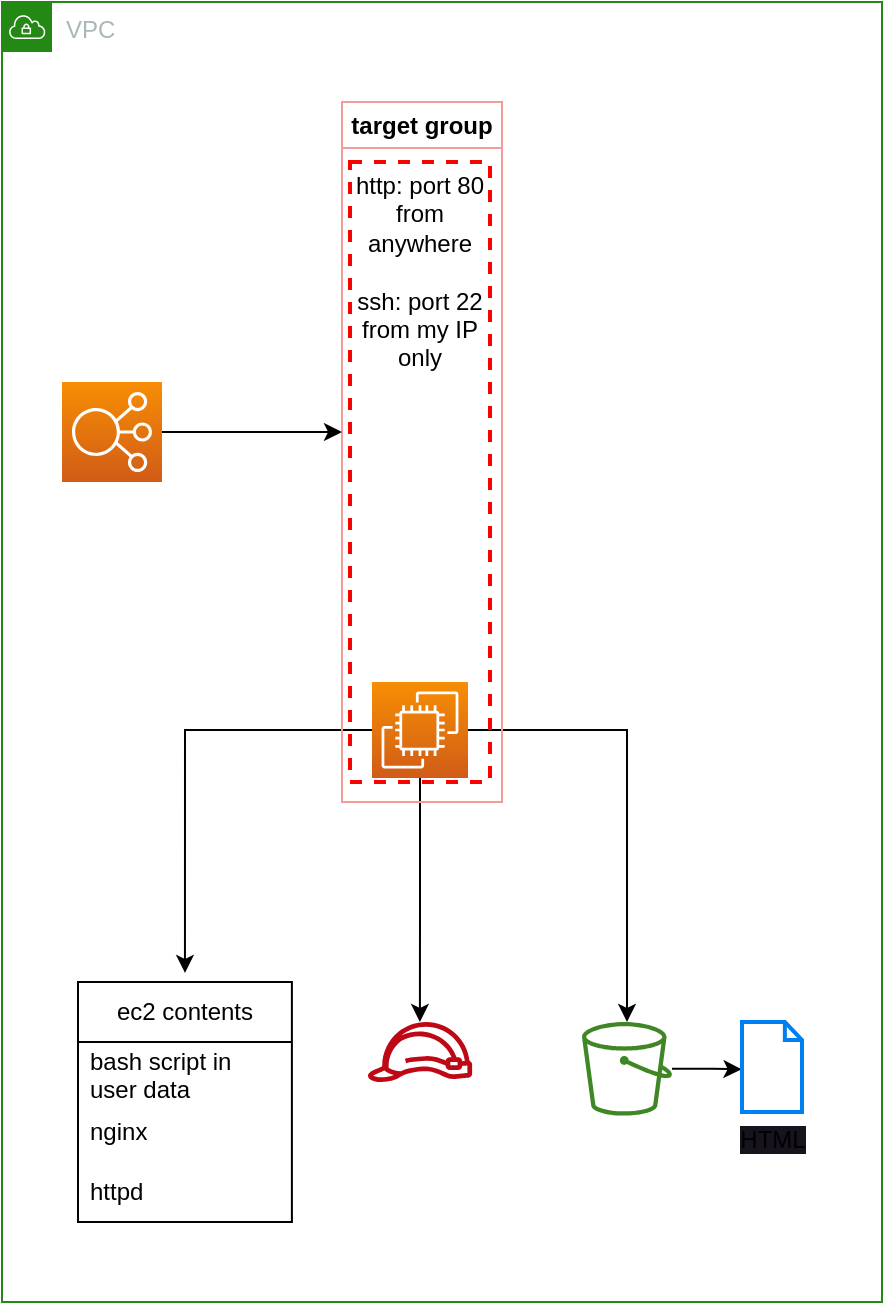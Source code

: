 <mxfile version="21.3.2" type="github">
  <diagram name="Page-1" id="o9OpNEliba4YvQ79UcyO">
    <mxGraphModel dx="1999" dy="797" grid="1" gridSize="10" guides="1" tooltips="1" connect="1" arrows="1" fold="1" page="1" pageScale="1" pageWidth="1169" pageHeight="827" math="0" shadow="0">
      <root>
        <mxCell id="0" />
        <mxCell id="1" parent="0" />
        <mxCell id="w9MGb8YUcGZBoYfw7rfo-84" value="VPC" style="points=[[0,0],[0.25,0],[0.5,0],[0.75,0],[1,0],[1,0.25],[1,0.5],[1,0.75],[1,1],[0.75,1],[0.5,1],[0.25,1],[0,1],[0,0.75],[0,0.5],[0,0.25]];outlineConnect=0;gradientColor=none;html=1;whiteSpace=wrap;fontSize=12;fontStyle=0;container=0;pointerEvents=0;collapsible=0;recursiveResize=0;shape=mxgraph.aws4.group;grIcon=mxgraph.aws4.group_vpc;strokeColor=#248814;fillColor=none;verticalAlign=top;align=left;spacingLeft=30;fontColor=#AAB7B8;dashed=0;" vertex="1" parent="1">
          <mxGeometry x="450" y="90" width="440" height="650" as="geometry" />
        </mxCell>
        <mxCell id="w9MGb8YUcGZBoYfw7rfo-94" value="" style="group" vertex="1" connectable="0" parent="1">
          <mxGeometry x="470" y="400" width="410" height="320" as="geometry" />
        </mxCell>
        <mxCell id="w9MGb8YUcGZBoYfw7rfo-98" style="edgeStyle=orthogonalEdgeStyle;rounded=0;orthogonalLoop=1;jettySize=auto;html=1;entryX=-0.008;entryY=0.526;entryDx=0;entryDy=0;entryPerimeter=0;" edge="1" parent="w9MGb8YUcGZBoYfw7rfo-94" source="w9MGb8YUcGZBoYfw7rfo-73" target="w9MGb8YUcGZBoYfw7rfo-74">
          <mxGeometry relative="1" as="geometry" />
        </mxCell>
        <mxCell id="w9MGb8YUcGZBoYfw7rfo-73" value="" style="sketch=0;outlineConnect=0;fontColor=#232F3E;gradientColor=none;fillColor=#3F8624;strokeColor=none;dashed=0;verticalLabelPosition=bottom;verticalAlign=top;align=center;html=1;fontSize=12;fontStyle=0;aspect=fixed;pointerEvents=1;shape=mxgraph.aws4.bucket;" vertex="1" parent="w9MGb8YUcGZBoYfw7rfo-94">
          <mxGeometry x="270" y="200" width="45" height="46.8" as="geometry" />
        </mxCell>
        <mxCell id="w9MGb8YUcGZBoYfw7rfo-74" value="&lt;span style=&quot;background-color: rgb(24, 20, 29);&quot;&gt;HTML&lt;/span&gt;" style="html=1;verticalLabelPosition=bottom;align=center;labelBackgroundColor=#ffffff;verticalAlign=top;strokeWidth=2;strokeColor=#0080F0;shadow=0;dashed=0;shape=mxgraph.ios7.icons.document;" vertex="1" parent="w9MGb8YUcGZBoYfw7rfo-94">
          <mxGeometry x="350" y="200" width="30" height="45" as="geometry" />
        </mxCell>
        <mxCell id="w9MGb8YUcGZBoYfw7rfo-77" value="&lt;font color=&quot;#ffffff&quot;&gt;s3 access&lt;br&gt;&lt;/font&gt;" style="sketch=0;outlineConnect=0;fontColor=#232F3E;gradientColor=none;fillColor=#BF0816;strokeColor=none;dashed=0;verticalLabelPosition=bottom;verticalAlign=top;align=center;html=1;fontSize=12;fontStyle=0;aspect=fixed;pointerEvents=1;shape=mxgraph.aws4.role;" vertex="1" parent="w9MGb8YUcGZBoYfw7rfo-94">
          <mxGeometry x="162.41" y="200" width="53.18" height="30" as="geometry" />
        </mxCell>
        <mxCell id="w9MGb8YUcGZBoYfw7rfo-86" style="edgeStyle=orthogonalEdgeStyle;rounded=0;orthogonalLoop=1;jettySize=auto;html=1;entryX=0.5;entryY=-0.038;entryDx=0;entryDy=0;entryPerimeter=0;exitX=0;exitY=0.5;exitDx=0;exitDy=0;exitPerimeter=0;" edge="1" parent="w9MGb8YUcGZBoYfw7rfo-94" source="w9MGb8YUcGZBoYfw7rfo-90" target="w9MGb8YUcGZBoYfw7rfo-79">
          <mxGeometry relative="1" as="geometry">
            <mxPoint x="100" y="39" as="targetPoint" />
            <mxPoint x="150" y="39" as="sourcePoint" />
          </mxGeometry>
        </mxCell>
        <mxCell id="w9MGb8YUcGZBoYfw7rfo-89" style="edgeStyle=orthogonalEdgeStyle;rounded=0;orthogonalLoop=1;jettySize=auto;html=1;exitX=1;exitY=0.5;exitDx=0;exitDy=0;exitPerimeter=0;" edge="1" parent="w9MGb8YUcGZBoYfw7rfo-94" source="w9MGb8YUcGZBoYfw7rfo-90" target="w9MGb8YUcGZBoYfw7rfo-73">
          <mxGeometry relative="1" as="geometry">
            <mxPoint x="228" y="39" as="sourcePoint" />
          </mxGeometry>
        </mxCell>
        <mxCell id="w9MGb8YUcGZBoYfw7rfo-79" value="ec2 contents" style="swimlane;fontStyle=0;childLayout=stackLayout;horizontal=1;startSize=30;horizontalStack=0;resizeParent=1;resizeParentMax=0;resizeLast=0;collapsible=1;marginBottom=0;whiteSpace=wrap;html=1;" vertex="1" parent="w9MGb8YUcGZBoYfw7rfo-94">
          <mxGeometry x="18" y="180" width="106.95" height="120" as="geometry" />
        </mxCell>
        <mxCell id="w9MGb8YUcGZBoYfw7rfo-80" value="bash script in user data" style="text;strokeColor=none;fillColor=none;align=left;verticalAlign=middle;spacingLeft=4;spacingRight=4;overflow=hidden;points=[[0,0.5],[1,0.5]];portConstraint=eastwest;rotatable=0;whiteSpace=wrap;html=1;" vertex="1" parent="w9MGb8YUcGZBoYfw7rfo-79">
          <mxGeometry y="30" width="106.95" height="30" as="geometry" />
        </mxCell>
        <mxCell id="w9MGb8YUcGZBoYfw7rfo-81" value="nginx" style="text;strokeColor=none;fillColor=none;align=left;verticalAlign=middle;spacingLeft=4;spacingRight=4;overflow=hidden;points=[[0,0.5],[1,0.5]];portConstraint=eastwest;rotatable=0;whiteSpace=wrap;html=1;" vertex="1" parent="w9MGb8YUcGZBoYfw7rfo-79">
          <mxGeometry y="60" width="106.95" height="30" as="geometry" />
        </mxCell>
        <mxCell id="w9MGb8YUcGZBoYfw7rfo-82" value="httpd" style="text;strokeColor=none;fillColor=none;align=left;verticalAlign=middle;spacingLeft=4;spacingRight=4;overflow=hidden;points=[[0,0.5],[1,0.5]];portConstraint=eastwest;rotatable=0;whiteSpace=wrap;html=1;" vertex="1" parent="w9MGb8YUcGZBoYfw7rfo-79">
          <mxGeometry y="90" width="106.95" height="30" as="geometry" />
        </mxCell>
        <mxCell id="w9MGb8YUcGZBoYfw7rfo-92" style="edgeStyle=orthogonalEdgeStyle;rounded=0;orthogonalLoop=1;jettySize=auto;html=1;" edge="1" parent="w9MGb8YUcGZBoYfw7rfo-94" source="w9MGb8YUcGZBoYfw7rfo-90" target="w9MGb8YUcGZBoYfw7rfo-77">
          <mxGeometry relative="1" as="geometry" />
        </mxCell>
        <mxCell id="w9MGb8YUcGZBoYfw7rfo-90" value="" style="sketch=0;points=[[0,0,0],[0.25,0,0],[0.5,0,0],[0.75,0,0],[1,0,0],[0,1,0],[0.25,1,0],[0.5,1,0],[0.75,1,0],[1,1,0],[0,0.25,0],[0,0.5,0],[0,0.75,0],[1,0.25,0],[1,0.5,0],[1,0.75,0]];outlineConnect=0;fontColor=#232F3E;gradientColor=#F78E04;gradientDirection=north;fillColor=#D05C17;strokeColor=#ffffff;dashed=0;verticalLabelPosition=bottom;verticalAlign=top;align=center;html=1;fontSize=12;fontStyle=0;aspect=fixed;shape=mxgraph.aws4.resourceIcon;resIcon=mxgraph.aws4.ec2;" vertex="1" parent="w9MGb8YUcGZBoYfw7rfo-94">
          <mxGeometry x="165" y="30" width="48" height="48" as="geometry" />
        </mxCell>
        <mxCell id="w9MGb8YUcGZBoYfw7rfo-93" value="target group" style="swimlane;whiteSpace=wrap;html=1;strokeColor=#F19C99;" vertex="1" parent="1">
          <mxGeometry x="620" y="140" width="80" height="350" as="geometry" />
        </mxCell>
        <mxCell id="w9MGb8YUcGZBoYfw7rfo-101" value="http: port 80 from anywhere&lt;br&gt;&lt;br&gt;ssh: port 22 from my IP only" style="fontStyle=0;verticalAlign=top;align=center;spacingTop=-2;fillColor=none;rounded=0;whiteSpace=wrap;html=1;strokeColor=#FF0000;strokeWidth=2;dashed=1;container=1;collapsible=0;expand=0;recursiveResize=0;" vertex="1" parent="w9MGb8YUcGZBoYfw7rfo-93">
          <mxGeometry x="4" y="30" width="70" height="310" as="geometry" />
        </mxCell>
        <mxCell id="w9MGb8YUcGZBoYfw7rfo-100" style="edgeStyle=orthogonalEdgeStyle;rounded=0;orthogonalLoop=1;jettySize=auto;html=1;" edge="1" parent="1" source="w9MGb8YUcGZBoYfw7rfo-99">
          <mxGeometry relative="1" as="geometry">
            <mxPoint x="620" y="305" as="targetPoint" />
          </mxGeometry>
        </mxCell>
        <mxCell id="w9MGb8YUcGZBoYfw7rfo-99" value="" style="sketch=0;points=[[0,0,0],[0.25,0,0],[0.5,0,0],[0.75,0,0],[1,0,0],[0,1,0],[0.25,1,0],[0.5,1,0],[0.75,1,0],[1,1,0],[0,0.25,0],[0,0.5,0],[0,0.75,0],[1,0.25,0],[1,0.5,0],[1,0.75,0]];outlineConnect=0;fontColor=#232F3E;gradientColor=#F78E04;gradientDirection=north;fillColor=#D05C17;strokeColor=#ffffff;dashed=0;verticalLabelPosition=bottom;verticalAlign=top;align=center;html=1;fontSize=12;fontStyle=0;aspect=fixed;shape=mxgraph.aws4.resourceIcon;resIcon=mxgraph.aws4.elastic_load_balancing;" vertex="1" parent="1">
          <mxGeometry x="480" y="280" width="50" height="50" as="geometry" />
        </mxCell>
      </root>
    </mxGraphModel>
  </diagram>
</mxfile>
